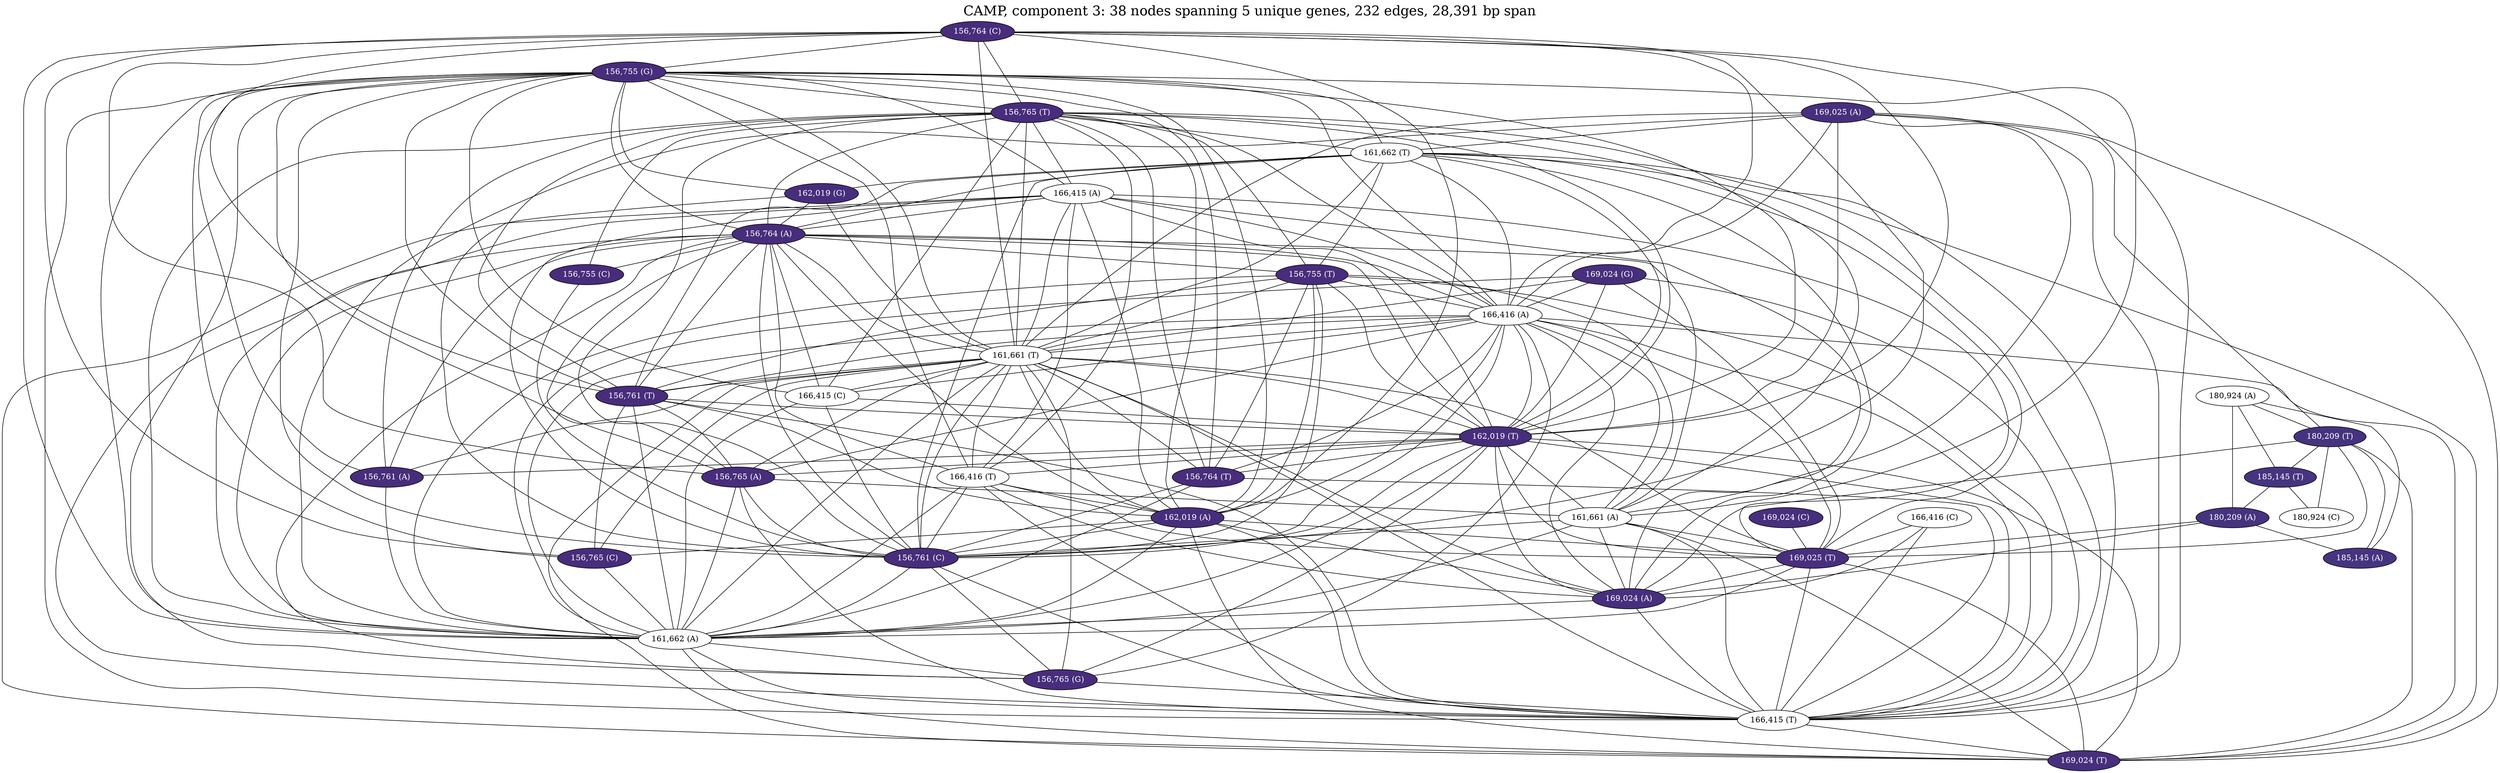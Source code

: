 graph CAMP_cc3 {
	overlap="prism50";
	outputorder="edgesfirst";
	node [style="filled"];
	label="CAMP, component 3: 38 nodes spanning 5 unique genes, 232 edges, 28,391 bp span";
	labelloc="t";
	fontsize=24;
	"156,755 (G)" [fillcolor="#472d7b", fontcolor="#ffffff"];
	"156,755 (T)" [fillcolor="#472d7b", fontcolor="#ffffff"];
	"156,755 (C)" [fillcolor="#472d7b", fontcolor="#ffffff"];
	"156,761 (T)" [fillcolor="#472d7b", fontcolor="#ffffff"];
	"156,761 (A)" [fillcolor="#472d7b", fontcolor="#ffffff"];
	"156,761 (C)" [fillcolor="#472d7b", fontcolor="#ffffff"];
	"156,764 (C)" [fillcolor="#472d7b", fontcolor="#ffffff"];
	"156,764 (A)" [fillcolor="#472d7b", fontcolor="#ffffff"];
	"156,764 (T)" [fillcolor="#472d7b", fontcolor="#ffffff"];
	"156,765 (T)" [fillcolor="#472d7b", fontcolor="#ffffff"];
	"156,765 (A)" [fillcolor="#472d7b", fontcolor="#ffffff"];
	"156,765 (C)" [fillcolor="#472d7b", fontcolor="#ffffff"];
	"156,765 (G)" [fillcolor="#472d7b", fontcolor="#ffffff"];
	"161,661 (T)" [fillcolor="#ffffff", fontcolor="#000000"];
	"161,661 (A)" [fillcolor="#ffffff", fontcolor="#000000"];
	"161,662 (T)" [fillcolor="#ffffff", fontcolor="#000000"];
	"161,662 (A)" [fillcolor="#ffffff", fontcolor="#000000"];
	"162,019 (G)" [fillcolor="#472e7c", fontcolor="#ffffff"];
	"162,019 (T)" [fillcolor="#472e7c", fontcolor="#ffffff"];
	"162,019 (A)" [fillcolor="#472e7c", fontcolor="#ffffff"];
	"166,415 (A)" [fillcolor="#ffffff", fontcolor="#000000"];
	"166,415 (C)" [fillcolor="#ffffff", fontcolor="#000000"];
	"166,415 (T)" [fillcolor="#ffffff", fontcolor="#000000"];
	"166,416 (C)" [fillcolor="#ffffff", fontcolor="#000000"];
	"166,416 (A)" [fillcolor="#ffffff", fontcolor="#000000"];
	"166,416 (T)" [fillcolor="#ffffff", fontcolor="#000000"];
	"169,024 (G)" [fillcolor="#472f7d", fontcolor="#ffffff"];
	"169,024 (C)" [fillcolor="#472f7d", fontcolor="#ffffff"];
	"169,024 (A)" [fillcolor="#472f7d", fontcolor="#ffffff"];
	"169,024 (T)" [fillcolor="#472f7d", fontcolor="#ffffff"];
	"169,025 (A)" [fillcolor="#472f7d", fontcolor="#ffffff"];
	"169,025 (T)" [fillcolor="#472f7d", fontcolor="#ffffff"];
	"180,209 (T)" [fillcolor="#46337f", fontcolor="#ffffff"];
	"180,209 (A)" [fillcolor="#46337f", fontcolor="#ffffff"];
	"180,924 (A)" [fillcolor="#ffffff", fontcolor="#000000"];
	"180,924 (C)" [fillcolor="#ffffff", fontcolor="#000000"];
	"185,145 (T)" [fillcolor="#463480", fontcolor="#ffffff"];
	"185,145 (A)" [fillcolor="#463480", fontcolor="#ffffff"];
	"180,924 (A)" -- "180,209 (T)";
	"180,924 (A)" -- "180,209 (A)";
	"180,924 (A)" -- "185,145 (T)";
	"180,924 (A)" -- "185,145 (A)";
	"156,764 (C)" -- "156,755 (G)";
	"156,764 (C)" -- "156,761 (T)";
	"156,764 (C)" -- "156,761 (C)";
	"156,764 (C)" -- "156,765 (A)";
	"156,764 (C)" -- "156,765 (C)";
	"156,764 (C)" -- "156,765 (T)";
	"156,764 (C)" -- "161,661 (T)";
	"156,764 (C)" -- "161,662 (A)";
	"156,764 (C)" -- "162,019 (A)";
	"156,764 (C)" -- "162,019 (T)";
	"156,764 (C)" -- "166,415 (T)";
	"156,764 (C)" -- "166,416 (A)";
	"169,025 (A)" -- "161,661 (T)";
	"169,025 (A)" -- "161,661 (A)";
	"169,025 (A)" -- "161,662 (A)";
	"169,025 (A)" -- "161,662 (T)";
	"169,025 (A)" -- "162,019 (T)";
	"169,025 (A)" -- "166,415 (T)";
	"169,025 (A)" -- "169,024 (T)";
	"169,025 (A)" -- "166,416 (A)";
	"169,025 (A)" -- "180,209 (T)";
	"156,755 (G)" -- "156,761 (C)";
	"156,755 (G)" -- "156,761 (T)";
	"156,755 (G)" -- "156,761 (A)";
	"156,755 (G)" -- "156,764 (A)";
	"156,755 (G)" -- "156,764 (T)";
	"156,755 (G)" -- "156,765 (T)";
	"156,755 (G)" -- "156,765 (A)";
	"156,755 (G)" -- "156,765 (C)";
	"156,755 (G)" -- "156,765 (G)";
	"156,755 (G)" -- "161,661 (T)";
	"156,755 (G)" -- "161,661 (A)";
	"156,755 (G)" -- "161,662 (A)";
	"156,755 (G)" -- "161,662 (T)";
	"156,755 (G)" -- "162,019 (T)";
	"156,755 (G)" -- "162,019 (A)";
	"156,755 (G)" -- "162,019 (G)";
	"156,755 (G)" -- "166,415 (T)";
	"156,755 (G)" -- "166,415 (C)";
	"156,755 (G)" -- "166,415 (A)";
	"156,755 (G)" -- "166,416 (A)";
	"156,755 (G)" -- "166,416 (T)";
	"180,209 (T)" -- "169,024 (A)";
	"180,209 (T)" -- "169,024 (T)";
	"180,209 (T)" -- "169,025 (T)";
	"180,209 (T)" -- "180,924 (C)";
	"180,209 (T)" -- "185,145 (T)";
	"180,209 (T)" -- "185,145 (A)";
	"156,765 (T)" -- "156,755 (T)";
	"156,765 (T)" -- "156,755 (C)";
	"156,765 (T)" -- "156,761 (C)";
	"156,765 (T)" -- "156,761 (T)";
	"156,765 (T)" -- "156,761 (A)";
	"156,765 (T)" -- "156,764 (A)";
	"156,765 (T)" -- "156,764 (T)";
	"156,765 (T)" -- "161,661 (T)";
	"156,765 (T)" -- "161,661 (A)";
	"156,765 (T)" -- "161,662 (A)";
	"156,765 (T)" -- "161,662 (T)";
	"156,765 (T)" -- "162,019 (T)";
	"156,765 (T)" -- "162,019 (A)";
	"156,765 (T)" -- "166,415 (T)";
	"156,765 (T)" -- "166,415 (C)";
	"156,765 (T)" -- "166,415 (A)";
	"156,765 (T)" -- "166,416 (A)";
	"156,765 (T)" -- "166,416 (T)";
	"166,416 (C)" -- "166,415 (T)";
	"166,416 (C)" -- "169,024 (A)";
	"166,416 (C)" -- "169,025 (T)";
	"185,145 (T)" -- "180,209 (A)";
	"185,145 (T)" -- "180,924 (C)";
	"166,415 (A)" -- "156,761 (C)";
	"166,415 (A)" -- "156,764 (A)";
	"166,415 (A)" -- "161,661 (T)";
	"166,415 (A)" -- "161,662 (A)";
	"166,415 (A)" -- "162,019 (T)";
	"166,415 (A)" -- "162,019 (A)";
	"166,415 (A)" -- "169,024 (A)";
	"166,415 (A)" -- "169,024 (T)";
	"166,415 (A)" -- "169,025 (T)";
	"166,415 (A)" -- "166,416 (A)";
	"166,415 (A)" -- "166,416 (T)";
	"169,024 (G)" -- "161,661 (T)";
	"169,024 (G)" -- "161,662 (A)";
	"169,024 (G)" -- "162,019 (T)";
	"169,024 (G)" -- "166,415 (T)";
	"169,024 (G)" -- "169,025 (T)";
	"169,024 (G)" -- "166,416 (A)";
	"161,662 (T)" -- "156,755 (T)";
	"161,662 (T)" -- "156,761 (C)";
	"161,662 (T)" -- "156,761 (T)";
	"161,662 (T)" -- "156,764 (A)";
	"161,662 (T)" -- "161,661 (T)";
	"161,662 (T)" -- "162,019 (T)";
	"161,662 (T)" -- "162,019 (G)";
	"161,662 (T)" -- "166,415 (T)";
	"161,662 (T)" -- "169,024 (A)";
	"161,662 (T)" -- "169,024 (T)";
	"161,662 (T)" -- "169,025 (T)";
	"161,662 (T)" -- "166,416 (A)";
	"162,019 (G)" -- "156,761 (C)";
	"162,019 (G)" -- "156,764 (A)";
	"162,019 (G)" -- "161,661 (T)";
	"156,764 (A)" -- "156,755 (T)";
	"156,764 (A)" -- "156,755 (C)";
	"156,764 (A)" -- "156,761 (C)";
	"156,764 (A)" -- "156,761 (T)";
	"156,764 (A)" -- "156,761 (A)";
	"156,764 (A)" -- "156,765 (A)";
	"156,764 (A)" -- "156,765 (G)";
	"156,764 (A)" -- "161,661 (T)";
	"156,764 (A)" -- "161,661 (A)";
	"156,764 (A)" -- "161,662 (A)";
	"156,764 (A)" -- "162,019 (T)";
	"156,764 (A)" -- "162,019 (A)";
	"156,764 (A)" -- "166,415 (T)";
	"156,764 (A)" -- "166,415 (C)";
	"156,764 (A)" -- "166,416 (A)";
	"156,764 (A)" -- "166,416 (T)";
	"156,755 (T)" -- "156,761 (C)";
	"156,755 (T)" -- "156,761 (T)";
	"156,755 (T)" -- "156,764 (T)";
	"156,755 (T)" -- "161,661 (T)";
	"156,755 (T)" -- "161,661 (A)";
	"156,755 (T)" -- "161,662 (A)";
	"156,755 (T)" -- "162,019 (T)";
	"156,755 (T)" -- "162,019 (A)";
	"156,755 (T)" -- "166,415 (T)";
	"156,755 (T)" -- "166,416 (A)";
	"166,416 (A)" -- "156,761 (C)";
	"166,416 (A)" -- "156,761 (T)";
	"166,416 (A)" -- "156,764 (T)";
	"166,416 (A)" -- "161,661 (T)";
	"166,416 (A)" -- "161,661 (A)";
	"166,416 (A)" -- "161,662 (A)";
	"166,416 (A)" -- "162,019 (T)";
	"166,416 (A)" -- "162,019 (A)";
	"166,416 (A)" -- "166,415 (T)";
	"166,416 (A)" -- "166,415 (C)";
	"166,416 (A)" -- "169,024 (A)";
	"166,416 (A)" -- "169,024 (T)";
	"166,416 (A)" -- "169,025 (T)";
	"166,416 (A)" -- "156,765 (A)";
	"166,416 (A)" -- "156,765 (G)";
	"161,661 (T)" -- "156,761 (C)";
	"161,661 (T)" -- "156,761 (T)";
	"161,661 (T)" -- "156,761 (A)";
	"161,661 (T)" -- "156,764 (T)";
	"161,661 (T)" -- "156,765 (C)";
	"161,661 (T)" -- "156,765 (A)";
	"161,661 (T)" -- "156,765 (G)";
	"161,661 (T)" -- "161,662 (A)";
	"161,661 (T)" -- "162,019 (T)";
	"161,661 (T)" -- "162,019 (A)";
	"161,661 (T)" -- "166,415 (T)";
	"161,661 (T)" -- "166,415 (C)";
	"161,661 (T)" -- "169,024 (A)";
	"161,661 (T)" -- "169,024 (T)";
	"161,661 (T)" -- "169,025 (T)";
	"161,661 (T)" -- "166,416 (T)";
	"156,761 (T)" -- "156,765 (A)";
	"156,761 (T)" -- "156,765 (C)";
	"156,761 (T)" -- "161,662 (A)";
	"156,761 (T)" -- "162,019 (T)";
	"156,761 (T)" -- "162,019 (A)";
	"156,761 (T)" -- "166,415 (T)";
	"166,415 (C)" -- "156,761 (C)";
	"166,415 (C)" -- "161,662 (A)";
	"166,415 (C)" -- "162,019 (T)";
	"162,019 (T)" -- "156,761 (C)";
	"162,019 (T)" -- "156,761 (A)";
	"162,019 (T)" -- "156,764 (T)";
	"162,019 (T)" -- "156,765 (A)";
	"162,019 (T)" -- "156,765 (G)";
	"162,019 (T)" -- "161,661 (A)";
	"162,019 (T)" -- "161,662 (A)";
	"162,019 (T)" -- "166,415 (T)";
	"162,019 (T)" -- "169,024 (A)";
	"162,019 (T)" -- "169,024 (T)";
	"162,019 (T)" -- "169,025 (T)";
	"162,019 (T)" -- "166,416 (T)";
	"180,209 (A)" -- "169,024 (A)";
	"180,209 (A)" -- "169,025 (T)";
	"180,209 (A)" -- "185,145 (A)";
	"156,765 (A)" -- "156,761 (C)";
	"156,765 (A)" -- "161,661 (A)";
	"156,765 (A)" -- "161,662 (A)";
	"156,765 (A)" -- "166,415 (T)";
	"156,764 (T)" -- "156,761 (C)";
	"156,764 (T)" -- "161,662 (A)";
	"156,764 (T)" -- "166,415 (T)";
	"169,024 (C)" -- "169,025 (T)";
	"166,416 (T)" -- "156,761 (C)";
	"166,416 (T)" -- "161,662 (A)";
	"166,416 (T)" -- "162,019 (A)";
	"166,416 (T)" -- "166,415 (T)";
	"166,416 (T)" -- "169,024 (A)";
	"166,416 (T)" -- "169,025 (T)";
	"162,019 (A)" -- "156,761 (C)";
	"162,019 (A)" -- "156,765 (C)";
	"162,019 (A)" -- "161,662 (A)";
	"162,019 (A)" -- "166,415 (T)";
	"162,019 (A)" -- "169,024 (A)";
	"162,019 (A)" -- "169,024 (T)";
	"162,019 (A)" -- "169,025 (T)";
	"156,765 (C)" -- "161,662 (A)";
	"161,661 (A)" -- "156,761 (C)";
	"161,661 (A)" -- "161,662 (A)";
	"161,661 (A)" -- "166,415 (T)";
	"161,661 (A)" -- "169,024 (A)";
	"161,661 (A)" -- "169,024 (T)";
	"161,661 (A)" -- "169,025 (T)";
	"169,025 (T)" -- "161,662 (A)";
	"169,025 (T)" -- "166,415 (T)";
	"169,025 (T)" -- "169,024 (A)";
	"169,025 (T)" -- "169,024 (T)";
	"156,761 (A)" -- "161,662 (A)";
	"169,024 (A)" -- "161,662 (A)";
	"169,024 (A)" -- "166,415 (T)";
	"156,755 (C)" -- "156,761 (C)";
	"156,761 (C)" -- "156,765 (G)";
	"156,761 (C)" -- "161,662 (A)";
	"156,761 (C)" -- "166,415 (T)";
	"161,662 (A)" -- "156,765 (G)";
	"161,662 (A)" -- "166,415 (T)";
	"161,662 (A)" -- "169,024 (T)";
	"156,765 (G)" -- "166,415 (T)";
	"166,415 (T)" -- "169,024 (T)";
}